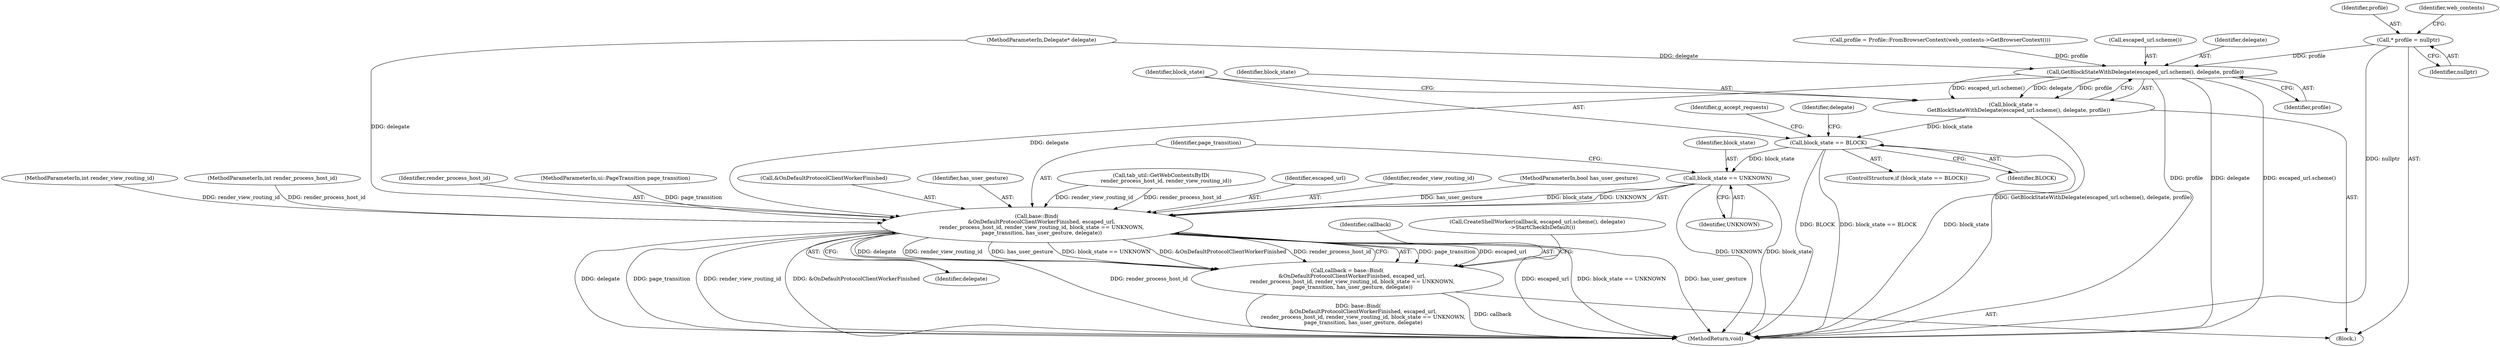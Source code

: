digraph "0_Chrome_36fd3c9a6ba9fce9dd80c442c3ba5decd8e4c065@pointer" {
"1000128" [label="(Call,* profile = nullptr)"];
"1000140" [label="(Call,GetBlockStateWithDelegate(escaped_url.scheme(), delegate, profile))"];
"1000138" [label="(Call,block_state =\n      GetBlockStateWithDelegate(escaped_url.scheme(), delegate, profile))"];
"1000145" [label="(Call,block_state == BLOCK)"];
"1000165" [label="(Call,block_state == UNKNOWN)"];
"1000159" [label="(Call,base::Bind(\n      &OnDefaultProtocolClientWorkerFinished, escaped_url,\n      render_process_host_id, render_view_routing_id, block_state == UNKNOWN,\n      page_transition, has_user_gesture, delegate))"];
"1000157" [label="(Call,callback = base::Bind(\n      &OnDefaultProtocolClientWorkerFinished, escaped_url,\n      render_process_host_id, render_view_routing_id, block_state == UNKNOWN,\n      page_transition, has_user_gesture, delegate))"];
"1000133" [label="(Call,profile = Profile::FromBrowserContext(web_contents->GetBrowserContext()))"];
"1000143" [label="(Identifier,profile)"];
"1000124" [label="(Call,tab_util::GetWebContentsByID(\n      render_process_host_id, render_view_routing_id))"];
"1000128" [label="(Call,* profile = nullptr)"];
"1000168" [label="(Identifier,page_transition)"];
"1000150" [label="(Identifier,delegate)"];
"1000141" [label="(Call,escaped_url.scheme())"];
"1000166" [label="(Identifier,block_state)"];
"1000164" [label="(Identifier,render_view_routing_id)"];
"1000159" [label="(Call,base::Bind(\n      &OnDefaultProtocolClientWorkerFinished, escaped_url,\n      render_process_host_id, render_view_routing_id, block_state == UNKNOWN,\n      page_transition, has_user_gesture, delegate))"];
"1000140" [label="(Call,GetBlockStateWithDelegate(escaped_url.scheme(), delegate, profile))"];
"1000142" [label="(Identifier,delegate)"];
"1000110" [label="(MethodParameterIn,bool has_user_gesture)"];
"1000162" [label="(Identifier,escaped_url)"];
"1000145" [label="(Call,block_state == BLOCK)"];
"1000129" [label="(Identifier,profile)"];
"1000171" [label="(Call,CreateShellWorker(callback, escaped_url.scheme(), delegate)\n      ->StartCheckIsDefault())"];
"1000138" [label="(Call,block_state =\n      GetBlockStateWithDelegate(escaped_url.scheme(), delegate, profile))"];
"1000157" [label="(Call,callback = base::Bind(\n      &OnDefaultProtocolClientWorkerFinished, escaped_url,\n      render_process_host_id, render_view_routing_id, block_state == UNKNOWN,\n      page_transition, has_user_gesture, delegate))"];
"1000108" [label="(MethodParameterIn,int render_view_routing_id)"];
"1000130" [label="(Identifier,nullptr)"];
"1000144" [label="(ControlStructure,if (block_state == BLOCK))"];
"1000107" [label="(MethodParameterIn,int render_process_host_id)"];
"1000170" [label="(Identifier,delegate)"];
"1000146" [label="(Identifier,block_state)"];
"1000112" [label="(Block,)"];
"1000111" [label="(MethodParameterIn,Delegate* delegate)"];
"1000139" [label="(Identifier,block_state)"];
"1000158" [label="(Identifier,callback)"];
"1000163" [label="(Identifier,render_process_host_id)"];
"1000109" [label="(MethodParameterIn,ui::PageTransition page_transition)"];
"1000132" [label="(Identifier,web_contents)"];
"1000154" [label="(Identifier,g_accept_requests)"];
"1000172" [label="(MethodReturn,void)"];
"1000147" [label="(Identifier,BLOCK)"];
"1000160" [label="(Call,&OnDefaultProtocolClientWorkerFinished)"];
"1000167" [label="(Identifier,UNKNOWN)"];
"1000169" [label="(Identifier,has_user_gesture)"];
"1000165" [label="(Call,block_state == UNKNOWN)"];
"1000128" -> "1000112"  [label="AST: "];
"1000128" -> "1000130"  [label="CFG: "];
"1000129" -> "1000128"  [label="AST: "];
"1000130" -> "1000128"  [label="AST: "];
"1000132" -> "1000128"  [label="CFG: "];
"1000128" -> "1000172"  [label="DDG: nullptr"];
"1000128" -> "1000140"  [label="DDG: profile"];
"1000140" -> "1000138"  [label="AST: "];
"1000140" -> "1000143"  [label="CFG: "];
"1000141" -> "1000140"  [label="AST: "];
"1000142" -> "1000140"  [label="AST: "];
"1000143" -> "1000140"  [label="AST: "];
"1000138" -> "1000140"  [label="CFG: "];
"1000140" -> "1000172"  [label="DDG: delegate"];
"1000140" -> "1000172"  [label="DDG: escaped_url.scheme()"];
"1000140" -> "1000172"  [label="DDG: profile"];
"1000140" -> "1000138"  [label="DDG: escaped_url.scheme()"];
"1000140" -> "1000138"  [label="DDG: delegate"];
"1000140" -> "1000138"  [label="DDG: profile"];
"1000111" -> "1000140"  [label="DDG: delegate"];
"1000133" -> "1000140"  [label="DDG: profile"];
"1000140" -> "1000159"  [label="DDG: delegate"];
"1000138" -> "1000112"  [label="AST: "];
"1000139" -> "1000138"  [label="AST: "];
"1000146" -> "1000138"  [label="CFG: "];
"1000138" -> "1000172"  [label="DDG: GetBlockStateWithDelegate(escaped_url.scheme(), delegate, profile)"];
"1000138" -> "1000145"  [label="DDG: block_state"];
"1000145" -> "1000144"  [label="AST: "];
"1000145" -> "1000147"  [label="CFG: "];
"1000146" -> "1000145"  [label="AST: "];
"1000147" -> "1000145"  [label="AST: "];
"1000150" -> "1000145"  [label="CFG: "];
"1000154" -> "1000145"  [label="CFG: "];
"1000145" -> "1000172"  [label="DDG: block_state == BLOCK"];
"1000145" -> "1000172"  [label="DDG: block_state"];
"1000145" -> "1000172"  [label="DDG: BLOCK"];
"1000145" -> "1000165"  [label="DDG: block_state"];
"1000165" -> "1000159"  [label="AST: "];
"1000165" -> "1000167"  [label="CFG: "];
"1000166" -> "1000165"  [label="AST: "];
"1000167" -> "1000165"  [label="AST: "];
"1000168" -> "1000165"  [label="CFG: "];
"1000165" -> "1000172"  [label="DDG: block_state"];
"1000165" -> "1000172"  [label="DDG: UNKNOWN"];
"1000165" -> "1000159"  [label="DDG: block_state"];
"1000165" -> "1000159"  [label="DDG: UNKNOWN"];
"1000159" -> "1000157"  [label="AST: "];
"1000159" -> "1000170"  [label="CFG: "];
"1000160" -> "1000159"  [label="AST: "];
"1000162" -> "1000159"  [label="AST: "];
"1000163" -> "1000159"  [label="AST: "];
"1000164" -> "1000159"  [label="AST: "];
"1000168" -> "1000159"  [label="AST: "];
"1000169" -> "1000159"  [label="AST: "];
"1000170" -> "1000159"  [label="AST: "];
"1000157" -> "1000159"  [label="CFG: "];
"1000159" -> "1000172"  [label="DDG: has_user_gesture"];
"1000159" -> "1000172"  [label="DDG: delegate"];
"1000159" -> "1000172"  [label="DDG: page_transition"];
"1000159" -> "1000172"  [label="DDG: render_view_routing_id"];
"1000159" -> "1000172"  [label="DDG: &OnDefaultProtocolClientWorkerFinished"];
"1000159" -> "1000172"  [label="DDG: render_process_host_id"];
"1000159" -> "1000172"  [label="DDG: escaped_url"];
"1000159" -> "1000172"  [label="DDG: block_state == UNKNOWN"];
"1000159" -> "1000157"  [label="DDG: page_transition"];
"1000159" -> "1000157"  [label="DDG: escaped_url"];
"1000159" -> "1000157"  [label="DDG: delegate"];
"1000159" -> "1000157"  [label="DDG: render_view_routing_id"];
"1000159" -> "1000157"  [label="DDG: has_user_gesture"];
"1000159" -> "1000157"  [label="DDG: block_state == UNKNOWN"];
"1000159" -> "1000157"  [label="DDG: &OnDefaultProtocolClientWorkerFinished"];
"1000159" -> "1000157"  [label="DDG: render_process_host_id"];
"1000124" -> "1000159"  [label="DDG: render_process_host_id"];
"1000124" -> "1000159"  [label="DDG: render_view_routing_id"];
"1000107" -> "1000159"  [label="DDG: render_process_host_id"];
"1000108" -> "1000159"  [label="DDG: render_view_routing_id"];
"1000109" -> "1000159"  [label="DDG: page_transition"];
"1000110" -> "1000159"  [label="DDG: has_user_gesture"];
"1000111" -> "1000159"  [label="DDG: delegate"];
"1000157" -> "1000112"  [label="AST: "];
"1000158" -> "1000157"  [label="AST: "];
"1000171" -> "1000157"  [label="CFG: "];
"1000157" -> "1000172"  [label="DDG: base::Bind(\n      &OnDefaultProtocolClientWorkerFinished, escaped_url,\n      render_process_host_id, render_view_routing_id, block_state == UNKNOWN,\n      page_transition, has_user_gesture, delegate)"];
"1000157" -> "1000172"  [label="DDG: callback"];
}
